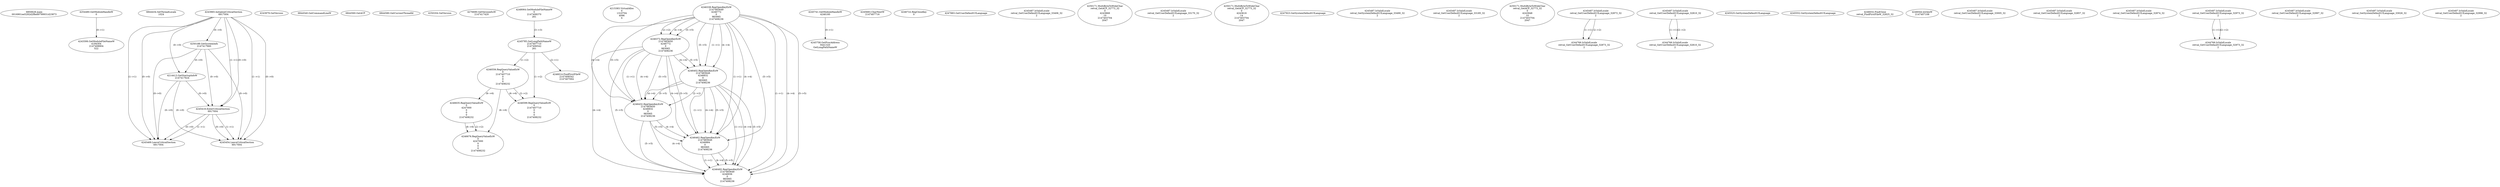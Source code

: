 // Global SCDG with merge call
digraph {
	0 [label="6850628.main
0016901ee5292d2f8e89799931d23873"]
	1 [label="4254480.GetModuleHandleW
0"]
	2 [label="6844434.SetThreadLocale
1024"]
	3 [label="4243965.InitializeCriticalSection
6917004"]
	4 [label="4243979.GetVersion
"]
	5 [label="4250188.GetSystemInfo
2147417660"]
	3 -> 5 [label="(0-->0)"]
	6 [label="6844540.GetCommandLineW
"]
	7 [label="4214413.GetStartupInfoW
2147417624"]
	3 -> 7 [label="(0-->0)"]
	5 -> 7 [label="(0-->0)"]
	8 [label="6844560.GetACP
"]
	9 [label="6844580.GetCurrentThreadId
"]
	10 [label="4250204.GetVersion
"]
	11 [label="4276690.GetVersionExW
2147417420"]
	12 [label="4243306.GetModuleFileNameW
4194304
2147408904
522"]
	1 -> 12 [label="(0-->1)"]
	13 [label="4248064.GetModuleFileNameW
0
2147408370
261"]
	14 [label="4215383.VirtualAlloc
0
1310704
4096
4"]
	15 [label="4246338.RegOpenKeyExW
2147483649
4246772
0
983065
2147408236"]
	16 [label="4246372.RegOpenKeyExW
2147483650
4246772
0
983065
2147408236"]
	15 -> 16 [label="(2-->2)"]
	15 -> 16 [label="(4-->4)"]
	15 -> 16 [label="(5-->5)"]
	17 [label="4246402.RegOpenKeyExW
2147483649
4246832
0
983065
2147408236"]
	15 -> 17 [label="(1-->1)"]
	15 -> 17 [label="(4-->4)"]
	16 -> 17 [label="(4-->4)"]
	15 -> 17 [label="(5-->5)"]
	16 -> 17 [label="(5-->5)"]
	18 [label="4245741.GetModuleHandleW
4246160"]
	19 [label="4245758.GetProcAddress
9441320
GetLongPathNameW"]
	18 -> 19 [label="(0-->1)"]
	20 [label="4245785.GetLongPathNameW
2147407710
2147406542
261"]
	13 -> 20 [label="(3-->3)"]
	21 [label="4245683.CharNextW
2147407716"]
	22 [label="4246556.RegQueryValueExW
0
2147407710
0
0
0
2147408232"]
	20 -> 22 [label="(1-->2)"]
	23 [label="4246599.RegQueryValueExW
0
2147407710
0
0
0
2147408232"]
	20 -> 23 [label="(1-->2)"]
	22 -> 23 [label="(2-->2)"]
	22 -> 23 [label="(6-->6)"]
	24 [label="4246722.RegCloseKey
0"]
	25 [label="4247883.GetUserDefaultUILanguage
"]
	26 [label="4245418.EnterCriticalSection
6917004"]
	3 -> 26 [label="(1-->1)"]
	3 -> 26 [label="(0-->0)"]
	5 -> 26 [label="(0-->0)"]
	7 -> 26 [label="(0-->0)"]
	27 [label="4245469.LeaveCriticalSection
6917004"]
	3 -> 27 [label="(1-->1)"]
	26 -> 27 [label="(1-->1)"]
	3 -> 27 [label="(0-->0)"]
	5 -> 27 [label="(0-->0)"]
	7 -> 27 [label="(0-->0)"]
	26 -> 27 [label="(0-->0)"]
	28 [label="4245487.IsValidLocale
retval_GetUserDefaultUILanguage_33406_32
2"]
	29 [label="4250171.MultiByteToWideChar
retval_GetACP_32773_32
0
4243868
10
2147403704
2047"]
	30 [label="4246432.RegOpenKeyExW
2147483650
4246832
0
983065
2147408236"]
	16 -> 30 [label="(1-->1)"]
	17 -> 30 [label="(2-->2)"]
	15 -> 30 [label="(4-->4)"]
	16 -> 30 [label="(4-->4)"]
	17 -> 30 [label="(4-->4)"]
	15 -> 30 [label="(5-->5)"]
	16 -> 30 [label="(5-->5)"]
	17 -> 30 [label="(5-->5)"]
	31 [label="4246462.RegOpenKeyExW
2147483649
4246884
0
983065
2147408236"]
	15 -> 31 [label="(1-->1)"]
	17 -> 31 [label="(1-->1)"]
	15 -> 31 [label="(4-->4)"]
	16 -> 31 [label="(4-->4)"]
	17 -> 31 [label="(4-->4)"]
	30 -> 31 [label="(4-->4)"]
	15 -> 31 [label="(5-->5)"]
	16 -> 31 [label="(5-->5)"]
	17 -> 31 [label="(5-->5)"]
	30 -> 31 [label="(5-->5)"]
	32 [label="4246492.RegOpenKeyExW
2147483649
4246936
0
983065
2147408236"]
	15 -> 32 [label="(1-->1)"]
	17 -> 32 [label="(1-->1)"]
	31 -> 32 [label="(1-->1)"]
	15 -> 32 [label="(4-->4)"]
	16 -> 32 [label="(4-->4)"]
	17 -> 32 [label="(4-->4)"]
	30 -> 32 [label="(4-->4)"]
	31 -> 32 [label="(4-->4)"]
	15 -> 32 [label="(5-->5)"]
	16 -> 32 [label="(5-->5)"]
	17 -> 32 [label="(5-->5)"]
	30 -> 32 [label="(5-->5)"]
	31 -> 32 [label="(5-->5)"]
	33 [label="4245487.IsValidLocale
retval_GetUserDefaultUILanguage_33170_32
2"]
	34 [label="4250171.MultiByteToWideChar
retval_GetACP_32773_32
0
4243616
14
2147403704
2047"]
	35 [label="4246635.RegQueryValueExW
0
4247000
0
0
0
2147408232"]
	22 -> 35 [label="(6-->6)"]
	36 [label="4245454.LeaveCriticalSection
6917004"]
	3 -> 36 [label="(1-->1)"]
	26 -> 36 [label="(1-->1)"]
	3 -> 36 [label="(0-->0)"]
	5 -> 36 [label="(0-->0)"]
	7 -> 36 [label="(0-->0)"]
	26 -> 36 [label="(0-->0)"]
	37 [label="4247923.GetSystemDefaultUILanguage
"]
	38 [label="4245487.IsValidLocale
retval_GetSystemDefaultUILanguage_33490_32
2"]
	39 [label="4246014.FindFirstFileW
2147406542
2147407064"]
	20 -> 39 [label="(2-->1)"]
	40 [label="4246676.RegQueryValueExW
0
4247000
0
0
0
2147408232"]
	35 -> 40 [label="(2-->2)"]
	22 -> 40 [label="(6-->6)"]
	35 -> 40 [label="(6-->6)"]
	41 [label="4245487.IsValidLocale
retval_GetUserDefaultUILanguage_33185_32
2"]
	42 [label="4250171.MultiByteToWideChar
retval_GetACP_32773_32
0
4243948
10
2147403704
2047"]
	43 [label="4245487.IsValidLocale
retval_GetUserDefaultUILanguage_32873_32
2"]
	44 [label="4245487.IsValidLocale
retval_GetUserDefaultUILanguage_32810_32
2"]
	45 [label="4244766.IsValidLocale
retval_GetUserDefaultUILanguage_32810_32
2"]
	44 -> 45 [label="(1-->1)"]
	44 -> 45 [label="(2-->2)"]
	46 [label="4245525.GetSystemDefaultUILanguage
"]
	47 [label="4245552.GetSystemDefaultUILanguage
"]
	48 [label="4246032.FindClose
retval_FindFirstFileW_32825_32"]
	49 [label="4246044.lstrlenW
2147407108"]
	50 [label="4245487.IsValidLocale
retval_GetUserDefaultUILanguage_33005_32
2"]
	51 [label="4245487.IsValidLocale
retval_GetUserDefaultUILanguage_32857_32
2"]
	52 [label="4245487.IsValidLocale
retval_GetUserDefaultUILanguage_32874_32
2"]
	53 [label="4245487.IsValidLocale
retval_GetUserDefaultUILanguage_32973_32
2"]
	54 [label="4245487.IsValidLocale
retval_GetUserDefaultUILanguage_32997_32
2"]
	55 [label="4244766.IsValidLocale
retval_GetUserDefaultUILanguage_32973_32
2"]
	53 -> 55 [label="(1-->1)"]
	53 -> 55 [label="(2-->2)"]
	56 [label="4245487.IsValidLocale
retval_GetSystemDefaultUILanguage_33026_32
2"]
	57 [label="4245487.IsValidLocale
retval_GetUserDefaultUILanguage_32996_32
2"]
	58 [label="4244766.IsValidLocale
retval_GetUserDefaultUILanguage_32873_32
2"]
	43 -> 58 [label="(1-->1)"]
	43 -> 58 [label="(2-->2)"]
}
